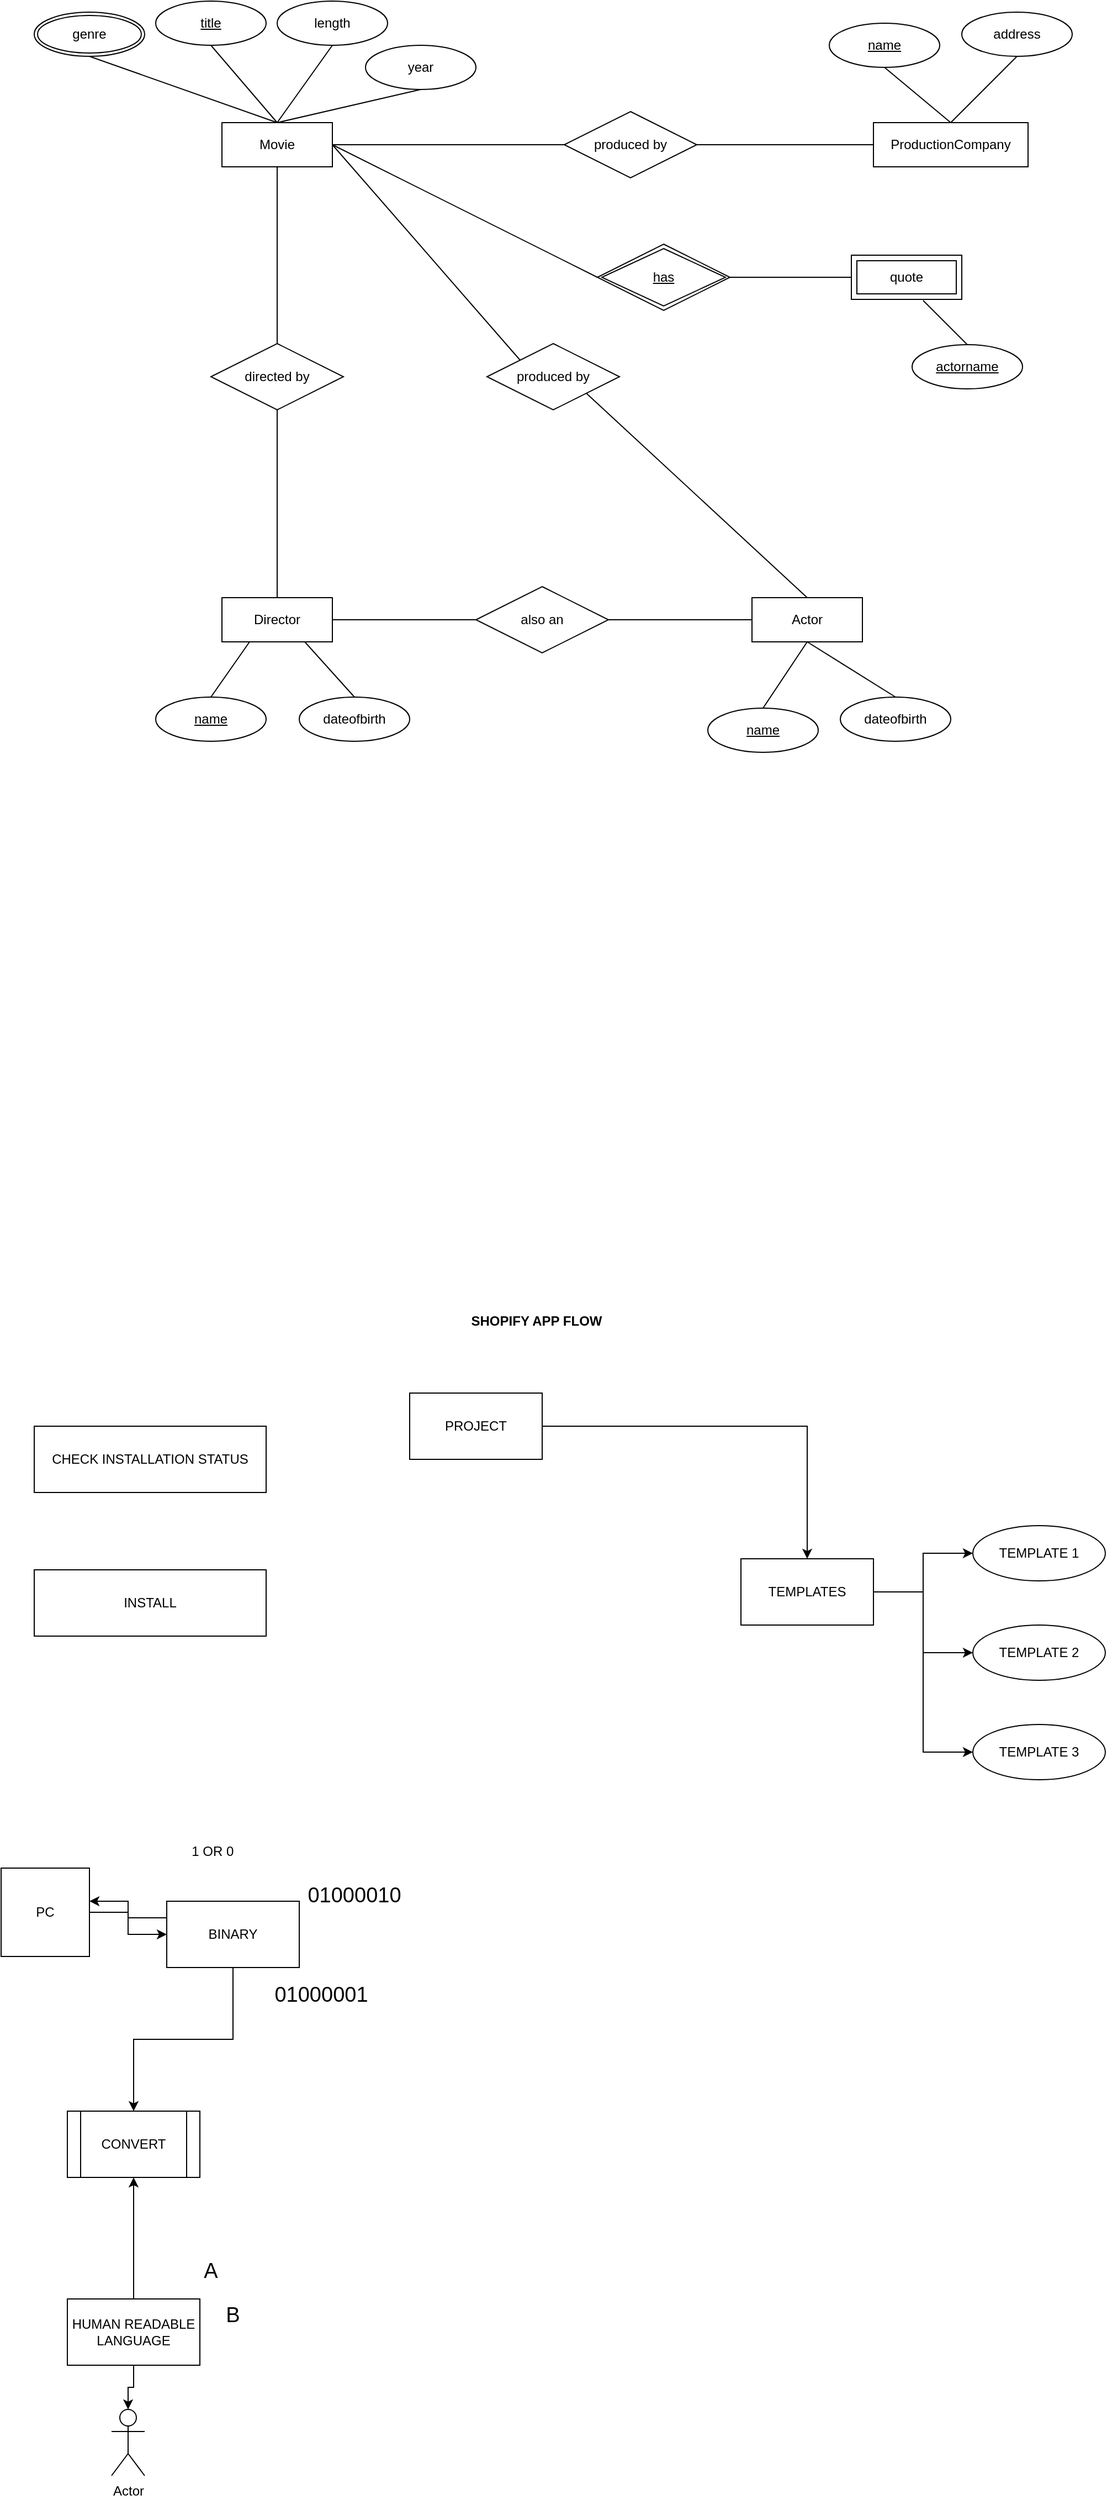 <mxfile version="21.5.2" type="github">
  <diagram name="Page-1" id="RTdwuWRAFBx2o3Khn1zZ">
    <mxGraphModel dx="1248" dy="1146" grid="1" gridSize="10" guides="1" tooltips="1" connect="1" arrows="1" fold="1" page="1" pageScale="1" pageWidth="850" pageHeight="1100" math="0" shadow="0">
      <root>
        <mxCell id="0" />
        <mxCell id="1" parent="0" />
        <mxCell id="c3NugJ-Xs9fRrgVayrPQ-6" style="edgeStyle=orthogonalEdgeStyle;rounded=0;orthogonalLoop=1;jettySize=auto;html=1;exitX=0.5;exitY=1;exitDx=0;exitDy=0;entryX=0.5;entryY=0;entryDx=0;entryDy=0;endArrow=none;endFill=0;" parent="1" source="c3NugJ-Xs9fRrgVayrPQ-1" target="c3NugJ-Xs9fRrgVayrPQ-5" edge="1">
          <mxGeometry relative="1" as="geometry" />
        </mxCell>
        <mxCell id="c3NugJ-Xs9fRrgVayrPQ-15" style="edgeStyle=none;rounded=0;orthogonalLoop=1;jettySize=auto;html=1;exitX=0.5;exitY=0;exitDx=0;exitDy=0;entryX=0.5;entryY=1;entryDx=0;entryDy=0;endArrow=none;endFill=0;" parent="1" source="c3NugJ-Xs9fRrgVayrPQ-1" target="c3NugJ-Xs9fRrgVayrPQ-14" edge="1">
          <mxGeometry relative="1" as="geometry" />
        </mxCell>
        <mxCell id="c3NugJ-Xs9fRrgVayrPQ-17" style="edgeStyle=none;rounded=0;orthogonalLoop=1;jettySize=auto;html=1;exitX=0.5;exitY=0;exitDx=0;exitDy=0;entryX=0.5;entryY=1;entryDx=0;entryDy=0;endArrow=none;endFill=0;" parent="1" source="c3NugJ-Xs9fRrgVayrPQ-1" target="c3NugJ-Xs9fRrgVayrPQ-16" edge="1">
          <mxGeometry relative="1" as="geometry" />
        </mxCell>
        <mxCell id="c3NugJ-Xs9fRrgVayrPQ-21" style="edgeStyle=none;rounded=0;orthogonalLoop=1;jettySize=auto;html=1;exitX=1;exitY=0.5;exitDx=0;exitDy=0;entryX=0;entryY=0.5;entryDx=0;entryDy=0;endArrow=none;endFill=0;" parent="1" source="c3NugJ-Xs9fRrgVayrPQ-1" target="c3NugJ-Xs9fRrgVayrPQ-20" edge="1">
          <mxGeometry relative="1" as="geometry" />
        </mxCell>
        <mxCell id="c3NugJ-Xs9fRrgVayrPQ-28" style="edgeStyle=none;rounded=0;orthogonalLoop=1;jettySize=auto;html=1;exitX=1;exitY=0.5;exitDx=0;exitDy=0;entryX=0;entryY=0;entryDx=0;entryDy=0;endArrow=none;endFill=0;" parent="1" source="c3NugJ-Xs9fRrgVayrPQ-1" target="c3NugJ-Xs9fRrgVayrPQ-27" edge="1">
          <mxGeometry relative="1" as="geometry" />
        </mxCell>
        <mxCell id="c3NugJ-Xs9fRrgVayrPQ-43" style="edgeStyle=none;rounded=0;orthogonalLoop=1;jettySize=auto;html=1;exitX=1;exitY=0.5;exitDx=0;exitDy=0;entryX=0;entryY=0.5;entryDx=0;entryDy=0;endArrow=none;endFill=0;" parent="1" source="c3NugJ-Xs9fRrgVayrPQ-1" target="c3NugJ-Xs9fRrgVayrPQ-42" edge="1">
          <mxGeometry relative="1" as="geometry" />
        </mxCell>
        <mxCell id="c3NugJ-Xs9fRrgVayrPQ-1" value="Movie" style="whiteSpace=wrap;html=1;align=center;" parent="1" vertex="1">
          <mxGeometry x="220" y="340" width="100" height="40" as="geometry" />
        </mxCell>
        <mxCell id="c3NugJ-Xs9fRrgVayrPQ-32" style="edgeStyle=none;rounded=0;orthogonalLoop=1;jettySize=auto;html=1;exitX=0.5;exitY=1;exitDx=0;exitDy=0;entryX=0.5;entryY=0;entryDx=0;entryDy=0;endArrow=none;endFill=0;" parent="1" source="c3NugJ-Xs9fRrgVayrPQ-2" target="c3NugJ-Xs9fRrgVayrPQ-31" edge="1">
          <mxGeometry relative="1" as="geometry" />
        </mxCell>
        <mxCell id="c3NugJ-Xs9fRrgVayrPQ-2" value="Actor" style="whiteSpace=wrap;html=1;align=center;" parent="1" vertex="1">
          <mxGeometry x="700" y="770" width="100" height="40" as="geometry" />
        </mxCell>
        <mxCell id="c3NugJ-Xs9fRrgVayrPQ-10" style="rounded=0;orthogonalLoop=1;jettySize=auto;html=1;exitX=0.25;exitY=1;exitDx=0;exitDy=0;entryX=0.5;entryY=0;entryDx=0;entryDy=0;endArrow=none;endFill=0;" parent="1" source="c3NugJ-Xs9fRrgVayrPQ-3" target="c3NugJ-Xs9fRrgVayrPQ-9" edge="1">
          <mxGeometry relative="1" as="geometry" />
        </mxCell>
        <mxCell id="c3NugJ-Xs9fRrgVayrPQ-11" style="edgeStyle=none;rounded=0;orthogonalLoop=1;jettySize=auto;html=1;exitX=0.75;exitY=1;exitDx=0;exitDy=0;entryX=0.5;entryY=0;entryDx=0;entryDy=0;endArrow=none;endFill=0;" parent="1" source="c3NugJ-Xs9fRrgVayrPQ-3" target="c3NugJ-Xs9fRrgVayrPQ-8" edge="1">
          <mxGeometry relative="1" as="geometry" />
        </mxCell>
        <mxCell id="c3NugJ-Xs9fRrgVayrPQ-46" style="edgeStyle=none;rounded=0;orthogonalLoop=1;jettySize=auto;html=1;exitX=1;exitY=0.5;exitDx=0;exitDy=0;entryX=0;entryY=0.5;entryDx=0;entryDy=0;endArrow=none;endFill=0;" parent="1" source="c3NugJ-Xs9fRrgVayrPQ-3" target="c3NugJ-Xs9fRrgVayrPQ-45" edge="1">
          <mxGeometry relative="1" as="geometry" />
        </mxCell>
        <mxCell id="c3NugJ-Xs9fRrgVayrPQ-3" value="Director" style="whiteSpace=wrap;html=1;align=center;" parent="1" vertex="1">
          <mxGeometry x="220" y="770" width="100" height="40" as="geometry" />
        </mxCell>
        <mxCell id="c3NugJ-Xs9fRrgVayrPQ-4" value="ProductionCompany" style="whiteSpace=wrap;html=1;align=center;" parent="1" vertex="1">
          <mxGeometry x="810" y="340" width="140" height="40" as="geometry" />
        </mxCell>
        <mxCell id="c3NugJ-Xs9fRrgVayrPQ-7" style="edgeStyle=orthogonalEdgeStyle;rounded=0;orthogonalLoop=1;jettySize=auto;html=1;exitX=0.5;exitY=1;exitDx=0;exitDy=0;entryX=0.5;entryY=0;entryDx=0;entryDy=0;endArrow=none;endFill=0;" parent="1" source="c3NugJ-Xs9fRrgVayrPQ-5" target="c3NugJ-Xs9fRrgVayrPQ-3" edge="1">
          <mxGeometry relative="1" as="geometry" />
        </mxCell>
        <mxCell id="c3NugJ-Xs9fRrgVayrPQ-5" value="directed by" style="shape=rhombus;perimeter=rhombusPerimeter;whiteSpace=wrap;html=1;align=center;" parent="1" vertex="1">
          <mxGeometry x="210" y="540" width="120" height="60" as="geometry" />
        </mxCell>
        <mxCell id="c3NugJ-Xs9fRrgVayrPQ-8" value="dateofbirth" style="ellipse;whiteSpace=wrap;html=1;align=center;" parent="1" vertex="1">
          <mxGeometry x="290" y="860" width="100" height="40" as="geometry" />
        </mxCell>
        <mxCell id="c3NugJ-Xs9fRrgVayrPQ-9" value="&lt;u&gt;name&lt;/u&gt;" style="ellipse;whiteSpace=wrap;html=1;align=center;" parent="1" vertex="1">
          <mxGeometry x="160" y="860" width="100" height="40" as="geometry" />
        </mxCell>
        <mxCell id="c3NugJ-Xs9fRrgVayrPQ-13" style="edgeStyle=none;rounded=0;orthogonalLoop=1;jettySize=auto;html=1;exitX=0.5;exitY=1;exitDx=0;exitDy=0;entryX=0.5;entryY=0;entryDx=0;entryDy=0;endArrow=none;endFill=0;" parent="1" source="c3NugJ-Xs9fRrgVayrPQ-12" target="c3NugJ-Xs9fRrgVayrPQ-1" edge="1">
          <mxGeometry relative="1" as="geometry" />
        </mxCell>
        <mxCell id="c3NugJ-Xs9fRrgVayrPQ-12" value="&lt;u&gt;title&lt;/u&gt;" style="ellipse;whiteSpace=wrap;html=1;align=center;" parent="1" vertex="1">
          <mxGeometry x="160" y="230" width="100" height="40" as="geometry" />
        </mxCell>
        <mxCell id="c3NugJ-Xs9fRrgVayrPQ-14" value="length" style="ellipse;whiteSpace=wrap;html=1;align=center;" parent="1" vertex="1">
          <mxGeometry x="270" y="230" width="100" height="40" as="geometry" />
        </mxCell>
        <mxCell id="c3NugJ-Xs9fRrgVayrPQ-16" value="year" style="ellipse;whiteSpace=wrap;html=1;align=center;" parent="1" vertex="1">
          <mxGeometry x="350" y="270" width="100" height="40" as="geometry" />
        </mxCell>
        <mxCell id="c3NugJ-Xs9fRrgVayrPQ-19" style="edgeStyle=none;rounded=0;orthogonalLoop=1;jettySize=auto;html=1;exitX=0.5;exitY=1;exitDx=0;exitDy=0;entryX=0.5;entryY=0;entryDx=0;entryDy=0;endArrow=none;endFill=0;" parent="1" source="c3NugJ-Xs9fRrgVayrPQ-18" target="c3NugJ-Xs9fRrgVayrPQ-1" edge="1">
          <mxGeometry relative="1" as="geometry" />
        </mxCell>
        <mxCell id="c3NugJ-Xs9fRrgVayrPQ-18" value="genre" style="ellipse;shape=doubleEllipse;margin=3;whiteSpace=wrap;html=1;align=center;" parent="1" vertex="1">
          <mxGeometry x="50" y="240" width="100" height="40" as="geometry" />
        </mxCell>
        <mxCell id="c3NugJ-Xs9fRrgVayrPQ-22" style="edgeStyle=none;rounded=0;orthogonalLoop=1;jettySize=auto;html=1;exitX=1;exitY=0.5;exitDx=0;exitDy=0;entryX=0;entryY=0.5;entryDx=0;entryDy=0;endArrow=none;endFill=0;" parent="1" source="c3NugJ-Xs9fRrgVayrPQ-20" target="c3NugJ-Xs9fRrgVayrPQ-4" edge="1">
          <mxGeometry relative="1" as="geometry" />
        </mxCell>
        <mxCell id="c3NugJ-Xs9fRrgVayrPQ-20" value="produced by" style="shape=rhombus;perimeter=rhombusPerimeter;whiteSpace=wrap;html=1;align=center;" parent="1" vertex="1">
          <mxGeometry x="530" y="330" width="120" height="60" as="geometry" />
        </mxCell>
        <mxCell id="c3NugJ-Xs9fRrgVayrPQ-25" style="edgeStyle=none;rounded=0;orthogonalLoop=1;jettySize=auto;html=1;exitX=0.5;exitY=1;exitDx=0;exitDy=0;entryX=0.5;entryY=0;entryDx=0;entryDy=0;endArrow=none;endFill=0;" parent="1" source="c3NugJ-Xs9fRrgVayrPQ-23" target="c3NugJ-Xs9fRrgVayrPQ-4" edge="1">
          <mxGeometry relative="1" as="geometry" />
        </mxCell>
        <mxCell id="c3NugJ-Xs9fRrgVayrPQ-23" value="&lt;u&gt;name&lt;/u&gt;" style="ellipse;whiteSpace=wrap;html=1;align=center;" parent="1" vertex="1">
          <mxGeometry x="770" y="250" width="100" height="40" as="geometry" />
        </mxCell>
        <mxCell id="c3NugJ-Xs9fRrgVayrPQ-26" style="edgeStyle=none;rounded=0;orthogonalLoop=1;jettySize=auto;html=1;exitX=0.5;exitY=1;exitDx=0;exitDy=0;entryX=0.5;entryY=0;entryDx=0;entryDy=0;endArrow=none;endFill=0;" parent="1" source="c3NugJ-Xs9fRrgVayrPQ-24" target="c3NugJ-Xs9fRrgVayrPQ-4" edge="1">
          <mxGeometry relative="1" as="geometry" />
        </mxCell>
        <mxCell id="c3NugJ-Xs9fRrgVayrPQ-24" value="address" style="ellipse;whiteSpace=wrap;html=1;align=center;" parent="1" vertex="1">
          <mxGeometry x="890" y="240" width="100" height="40" as="geometry" />
        </mxCell>
        <mxCell id="c3NugJ-Xs9fRrgVayrPQ-29" style="edgeStyle=none;rounded=0;orthogonalLoop=1;jettySize=auto;html=1;exitX=1;exitY=1;exitDx=0;exitDy=0;entryX=0.5;entryY=0;entryDx=0;entryDy=0;endArrow=none;endFill=0;" parent="1" source="c3NugJ-Xs9fRrgVayrPQ-27" target="c3NugJ-Xs9fRrgVayrPQ-2" edge="1">
          <mxGeometry relative="1" as="geometry" />
        </mxCell>
        <mxCell id="c3NugJ-Xs9fRrgVayrPQ-27" value="produced by" style="shape=rhombus;perimeter=rhombusPerimeter;whiteSpace=wrap;html=1;align=center;" parent="1" vertex="1">
          <mxGeometry x="460" y="540" width="120" height="60" as="geometry" />
        </mxCell>
        <mxCell id="c3NugJ-Xs9fRrgVayrPQ-33" style="edgeStyle=none;rounded=0;orthogonalLoop=1;jettySize=auto;html=1;exitX=0.5;exitY=0;exitDx=0;exitDy=0;endArrow=none;endFill=0;" parent="1" source="c3NugJ-Xs9fRrgVayrPQ-30" edge="1">
          <mxGeometry relative="1" as="geometry">
            <mxPoint x="750" y="810" as="targetPoint" />
          </mxGeometry>
        </mxCell>
        <mxCell id="c3NugJ-Xs9fRrgVayrPQ-30" value="dateofbirth" style="ellipse;whiteSpace=wrap;html=1;align=center;" parent="1" vertex="1">
          <mxGeometry x="780" y="860" width="100" height="40" as="geometry" />
        </mxCell>
        <mxCell id="c3NugJ-Xs9fRrgVayrPQ-31" value="&lt;u&gt;name&lt;/u&gt;" style="ellipse;whiteSpace=wrap;html=1;align=center;" parent="1" vertex="1">
          <mxGeometry x="660" y="870" width="100" height="40" as="geometry" />
        </mxCell>
        <mxCell id="c3NugJ-Xs9fRrgVayrPQ-38" style="edgeStyle=none;rounded=0;orthogonalLoop=1;jettySize=auto;html=1;exitX=0.5;exitY=0;exitDx=0;exitDy=0;entryX=0.5;entryY=1;entryDx=0;entryDy=0;endArrow=none;endFill=0;" parent="1" source="c3NugJ-Xs9fRrgVayrPQ-35" edge="1">
          <mxGeometry relative="1" as="geometry">
            <mxPoint x="855" y="501" as="targetPoint" />
          </mxGeometry>
        </mxCell>
        <mxCell id="c3NugJ-Xs9fRrgVayrPQ-35" value="&lt;u&gt;actorname&lt;/u&gt;" style="ellipse;whiteSpace=wrap;html=1;align=center;" parent="1" vertex="1">
          <mxGeometry x="845" y="541" width="100" height="40" as="geometry" />
        </mxCell>
        <mxCell id="c3NugJ-Xs9fRrgVayrPQ-41" style="edgeStyle=none;rounded=0;orthogonalLoop=1;jettySize=auto;html=1;exitX=0;exitY=0.5;exitDx=0;exitDy=0;entryX=1;entryY=0.5;entryDx=0;entryDy=0;endArrow=none;endFill=0;" parent="1" source="c3NugJ-Xs9fRrgVayrPQ-39" edge="1">
          <mxGeometry relative="1" as="geometry">
            <mxPoint x="680" y="480" as="targetPoint" />
          </mxGeometry>
        </mxCell>
        <mxCell id="c3NugJ-Xs9fRrgVayrPQ-39" value="quote" style="shape=ext;margin=3;double=1;whiteSpace=wrap;html=1;align=center;" parent="1" vertex="1">
          <mxGeometry x="790" y="460" width="100" height="40" as="geometry" />
        </mxCell>
        <mxCell id="c3NugJ-Xs9fRrgVayrPQ-42" value="&lt;u&gt;has&lt;/u&gt;" style="shape=rhombus;double=1;perimeter=rhombusPerimeter;whiteSpace=wrap;html=1;align=center;" parent="1" vertex="1">
          <mxGeometry x="560" y="450" width="120" height="60" as="geometry" />
        </mxCell>
        <mxCell id="c3NugJ-Xs9fRrgVayrPQ-47" style="edgeStyle=none;rounded=0;orthogonalLoop=1;jettySize=auto;html=1;exitX=1;exitY=0.5;exitDx=0;exitDy=0;entryX=0;entryY=0.5;entryDx=0;entryDy=0;endArrow=none;endFill=0;" parent="1" source="c3NugJ-Xs9fRrgVayrPQ-45" target="c3NugJ-Xs9fRrgVayrPQ-2" edge="1">
          <mxGeometry relative="1" as="geometry" />
        </mxCell>
        <mxCell id="c3NugJ-Xs9fRrgVayrPQ-45" value="also an" style="shape=rhombus;perimeter=rhombusPerimeter;whiteSpace=wrap;html=1;align=center;" parent="1" vertex="1">
          <mxGeometry x="450" y="760" width="120" height="60" as="geometry" />
        </mxCell>
        <mxCell id="xvhGjLdU5wU3sBrqzbRx-1" value="SHOPIFY APP FLOW" style="text;html=1;strokeColor=none;fillColor=none;align=center;verticalAlign=middle;whiteSpace=wrap;rounded=0;fontStyle=1" parent="1" vertex="1">
          <mxGeometry x="420" y="1410" width="170" height="30" as="geometry" />
        </mxCell>
        <mxCell id="xvhGjLdU5wU3sBrqzbRx-2" value="CHECK INSTALLATION STATUS" style="rounded=0;whiteSpace=wrap;html=1;" parent="1" vertex="1">
          <mxGeometry x="50" y="1520" width="210" height="60" as="geometry" />
        </mxCell>
        <mxCell id="xvhGjLdU5wU3sBrqzbRx-3" value="INSTALL" style="rounded=0;whiteSpace=wrap;html=1;" parent="1" vertex="1">
          <mxGeometry x="50" y="1650" width="210" height="60" as="geometry" />
        </mxCell>
        <mxCell id="UQ2VYQrUBgcxtQI5-J73-5" style="edgeStyle=orthogonalEdgeStyle;rounded=0;orthogonalLoop=1;jettySize=auto;html=1;exitX=0;exitY=0.25;exitDx=0;exitDy=0;entryX=1;entryY=0.375;entryDx=0;entryDy=0;entryPerimeter=0;" parent="1" source="UQ2VYQrUBgcxtQI5-J73-1" target="UQ2VYQrUBgcxtQI5-J73-3" edge="1">
          <mxGeometry relative="1" as="geometry" />
        </mxCell>
        <mxCell id="UQ2VYQrUBgcxtQI5-J73-12" style="edgeStyle=orthogonalEdgeStyle;rounded=0;orthogonalLoop=1;jettySize=auto;html=1;entryX=0.5;entryY=0;entryDx=0;entryDy=0;" parent="1" source="UQ2VYQrUBgcxtQI5-J73-1" target="UQ2VYQrUBgcxtQI5-J73-10" edge="1">
          <mxGeometry relative="1" as="geometry" />
        </mxCell>
        <mxCell id="UQ2VYQrUBgcxtQI5-J73-1" value="BINARY" style="rounded=0;whiteSpace=wrap;html=1;" parent="1" vertex="1">
          <mxGeometry x="170" y="1950" width="120" height="60" as="geometry" />
        </mxCell>
        <mxCell id="UQ2VYQrUBgcxtQI5-J73-2" value="Actor" style="shape=umlActor;verticalLabelPosition=bottom;verticalAlign=top;html=1;outlineConnect=0;" parent="1" vertex="1">
          <mxGeometry x="120" y="2410" width="30" height="60" as="geometry" />
        </mxCell>
        <mxCell id="UQ2VYQrUBgcxtQI5-J73-4" style="edgeStyle=orthogonalEdgeStyle;rounded=0;orthogonalLoop=1;jettySize=auto;html=1;exitX=1;exitY=0.5;exitDx=0;exitDy=0;entryX=0;entryY=0.5;entryDx=0;entryDy=0;" parent="1" source="UQ2VYQrUBgcxtQI5-J73-3" target="UQ2VYQrUBgcxtQI5-J73-1" edge="1">
          <mxGeometry relative="1" as="geometry" />
        </mxCell>
        <mxCell id="UQ2VYQrUBgcxtQI5-J73-3" value="PC" style="whiteSpace=wrap;html=1;aspect=fixed;" parent="1" vertex="1">
          <mxGeometry x="20" y="1920" width="80" height="80" as="geometry" />
        </mxCell>
        <mxCell id="UQ2VYQrUBgcxtQI5-J73-6" value="&amp;nbsp;1 OR 0" style="text;html=1;strokeColor=none;fillColor=none;align=center;verticalAlign=middle;whiteSpace=wrap;rounded=0;" parent="1" vertex="1">
          <mxGeometry x="180" y="1890" width="60" height="30" as="geometry" />
        </mxCell>
        <mxCell id="UQ2VYQrUBgcxtQI5-J73-9" style="edgeStyle=orthogonalEdgeStyle;rounded=0;orthogonalLoop=1;jettySize=auto;html=1;exitX=0.5;exitY=1;exitDx=0;exitDy=0;" parent="1" source="UQ2VYQrUBgcxtQI5-J73-8" target="UQ2VYQrUBgcxtQI5-J73-2" edge="1">
          <mxGeometry relative="1" as="geometry" />
        </mxCell>
        <mxCell id="UQ2VYQrUBgcxtQI5-J73-11" style="edgeStyle=orthogonalEdgeStyle;rounded=0;orthogonalLoop=1;jettySize=auto;html=1;exitX=0.5;exitY=0;exitDx=0;exitDy=0;entryX=0.5;entryY=1;entryDx=0;entryDy=0;" parent="1" source="UQ2VYQrUBgcxtQI5-J73-8" target="UQ2VYQrUBgcxtQI5-J73-10" edge="1">
          <mxGeometry relative="1" as="geometry" />
        </mxCell>
        <mxCell id="UQ2VYQrUBgcxtQI5-J73-8" value="HUMAN READABLE LANGUAGE" style="rounded=0;whiteSpace=wrap;html=1;" parent="1" vertex="1">
          <mxGeometry x="80" y="2310" width="120" height="60" as="geometry" />
        </mxCell>
        <mxCell id="UQ2VYQrUBgcxtQI5-J73-10" value="CONVERT" style="shape=process;whiteSpace=wrap;html=1;backgroundOutline=1;" parent="1" vertex="1">
          <mxGeometry x="80" y="2140" width="120" height="60" as="geometry" />
        </mxCell>
        <mxCell id="UQ2VYQrUBgcxtQI5-J73-13" value="A" style="text;html=1;strokeColor=none;fillColor=none;align=center;verticalAlign=middle;whiteSpace=wrap;rounded=0;fontSize=19;" parent="1" vertex="1">
          <mxGeometry x="180" y="2270" width="60" height="30" as="geometry" />
        </mxCell>
        <mxCell id="UQ2VYQrUBgcxtQI5-J73-14" value="01000001" style="text;html=1;strokeColor=none;fillColor=none;align=center;verticalAlign=middle;whiteSpace=wrap;rounded=0;fontSize=19;" parent="1" vertex="1">
          <mxGeometry x="280" y="2020" width="60" height="30" as="geometry" />
        </mxCell>
        <mxCell id="UQ2VYQrUBgcxtQI5-J73-15" value="B" style="text;html=1;strokeColor=none;fillColor=none;align=center;verticalAlign=middle;whiteSpace=wrap;rounded=0;fontSize=19;" parent="1" vertex="1">
          <mxGeometry x="200" y="2310" width="60" height="30" as="geometry" />
        </mxCell>
        <mxCell id="UQ2VYQrUBgcxtQI5-J73-16" value="01000010" style="text;html=1;strokeColor=none;fillColor=none;align=center;verticalAlign=middle;whiteSpace=wrap;rounded=0;fontSize=19;" parent="1" vertex="1">
          <mxGeometry x="310" y="1930" width="60" height="30" as="geometry" />
        </mxCell>
        <mxCell id="vNshrbDul013N3q16ZDY-3" style="edgeStyle=orthogonalEdgeStyle;rounded=0;orthogonalLoop=1;jettySize=auto;html=1;" edge="1" parent="1" source="vNshrbDul013N3q16ZDY-1" target="vNshrbDul013N3q16ZDY-2">
          <mxGeometry relative="1" as="geometry" />
        </mxCell>
        <mxCell id="vNshrbDul013N3q16ZDY-1" value="PROJECT" style="rounded=0;whiteSpace=wrap;html=1;" vertex="1" parent="1">
          <mxGeometry x="390" y="1490" width="120" height="60" as="geometry" />
        </mxCell>
        <mxCell id="vNshrbDul013N3q16ZDY-8" style="edgeStyle=orthogonalEdgeStyle;rounded=0;orthogonalLoop=1;jettySize=auto;html=1;exitX=1;exitY=0.5;exitDx=0;exitDy=0;entryX=0;entryY=0.5;entryDx=0;entryDy=0;" edge="1" parent="1" source="vNshrbDul013N3q16ZDY-2" target="vNshrbDul013N3q16ZDY-5">
          <mxGeometry relative="1" as="geometry" />
        </mxCell>
        <mxCell id="vNshrbDul013N3q16ZDY-9" style="edgeStyle=orthogonalEdgeStyle;rounded=0;orthogonalLoop=1;jettySize=auto;html=1;entryX=0;entryY=0.5;entryDx=0;entryDy=0;" edge="1" parent="1" source="vNshrbDul013N3q16ZDY-2" target="vNshrbDul013N3q16ZDY-6">
          <mxGeometry relative="1" as="geometry" />
        </mxCell>
        <mxCell id="vNshrbDul013N3q16ZDY-10" style="edgeStyle=orthogonalEdgeStyle;rounded=0;orthogonalLoop=1;jettySize=auto;html=1;exitX=1;exitY=0.5;exitDx=0;exitDy=0;entryX=0;entryY=0.5;entryDx=0;entryDy=0;" edge="1" parent="1" source="vNshrbDul013N3q16ZDY-2" target="vNshrbDul013N3q16ZDY-7">
          <mxGeometry relative="1" as="geometry" />
        </mxCell>
        <mxCell id="vNshrbDul013N3q16ZDY-2" value="TEMPLATES" style="rounded=0;whiteSpace=wrap;html=1;" vertex="1" parent="1">
          <mxGeometry x="690" y="1640" width="120" height="60" as="geometry" />
        </mxCell>
        <mxCell id="vNshrbDul013N3q16ZDY-5" value="TEMPLATE 1" style="ellipse;whiteSpace=wrap;html=1;" vertex="1" parent="1">
          <mxGeometry x="900" y="1610" width="120" height="50" as="geometry" />
        </mxCell>
        <mxCell id="vNshrbDul013N3q16ZDY-6" value="TEMPLATE 2" style="ellipse;whiteSpace=wrap;html=1;" vertex="1" parent="1">
          <mxGeometry x="900" y="1700" width="120" height="50" as="geometry" />
        </mxCell>
        <mxCell id="vNshrbDul013N3q16ZDY-7" value="TEMPLATE 3" style="ellipse;whiteSpace=wrap;html=1;" vertex="1" parent="1">
          <mxGeometry x="900" y="1790" width="120" height="50" as="geometry" />
        </mxCell>
      </root>
    </mxGraphModel>
  </diagram>
</mxfile>
